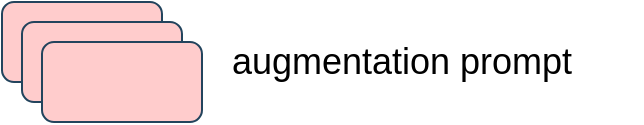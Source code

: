 <mxfile version="24.7.6">
  <diagram name="第 1 页" id="hbjMxxCAED7JAQasoX7D">
    <mxGraphModel dx="960" dy="631" grid="1" gridSize="10" guides="1" tooltips="1" connect="1" arrows="1" fold="1" page="1" pageScale="1" pageWidth="827" pageHeight="1169" math="0" shadow="0">
      <root>
        <mxCell id="0" />
        <mxCell id="1" parent="0" />
        <mxCell id="-JA800IVU4irEzKhAgy7-29" value="" style="group" vertex="1" connectable="0" parent="1">
          <mxGeometry x="40" y="40" width="100" height="60" as="geometry" />
        </mxCell>
        <mxCell id="-JA800IVU4irEzKhAgy7-26" value="" style="rounded=1;whiteSpace=wrap;html=1;fillColor=#FFCCCC;strokeColor=#23445d;" vertex="1" parent="-JA800IVU4irEzKhAgy7-29">
          <mxGeometry width="80" height="40" as="geometry" />
        </mxCell>
        <mxCell id="-JA800IVU4irEzKhAgy7-27" value="" style="rounded=1;whiteSpace=wrap;html=1;fillColor=#FFCCCC;strokeColor=#23445d;" vertex="1" parent="-JA800IVU4irEzKhAgy7-29">
          <mxGeometry x="10" y="10" width="80" height="40" as="geometry" />
        </mxCell>
        <mxCell id="-JA800IVU4irEzKhAgy7-28" value="" style="rounded=1;whiteSpace=wrap;html=1;fillColor=#FFCCCC;strokeColor=#23445d;" vertex="1" parent="-JA800IVU4irEzKhAgy7-29">
          <mxGeometry x="20" y="20" width="80" height="40" as="geometry" />
        </mxCell>
        <mxCell id="-JA800IVU4irEzKhAgy7-30" value="&lt;font face=&quot;Helvetica&quot; style=&quot;font-size: 18px;&quot;&gt;augmentation prompt&lt;/font&gt;" style="text;html=1;align=center;verticalAlign=middle;whiteSpace=wrap;rounded=0;" vertex="1" parent="1">
          <mxGeometry x="120" y="55" width="240" height="30" as="geometry" />
        </mxCell>
      </root>
    </mxGraphModel>
  </diagram>
</mxfile>
